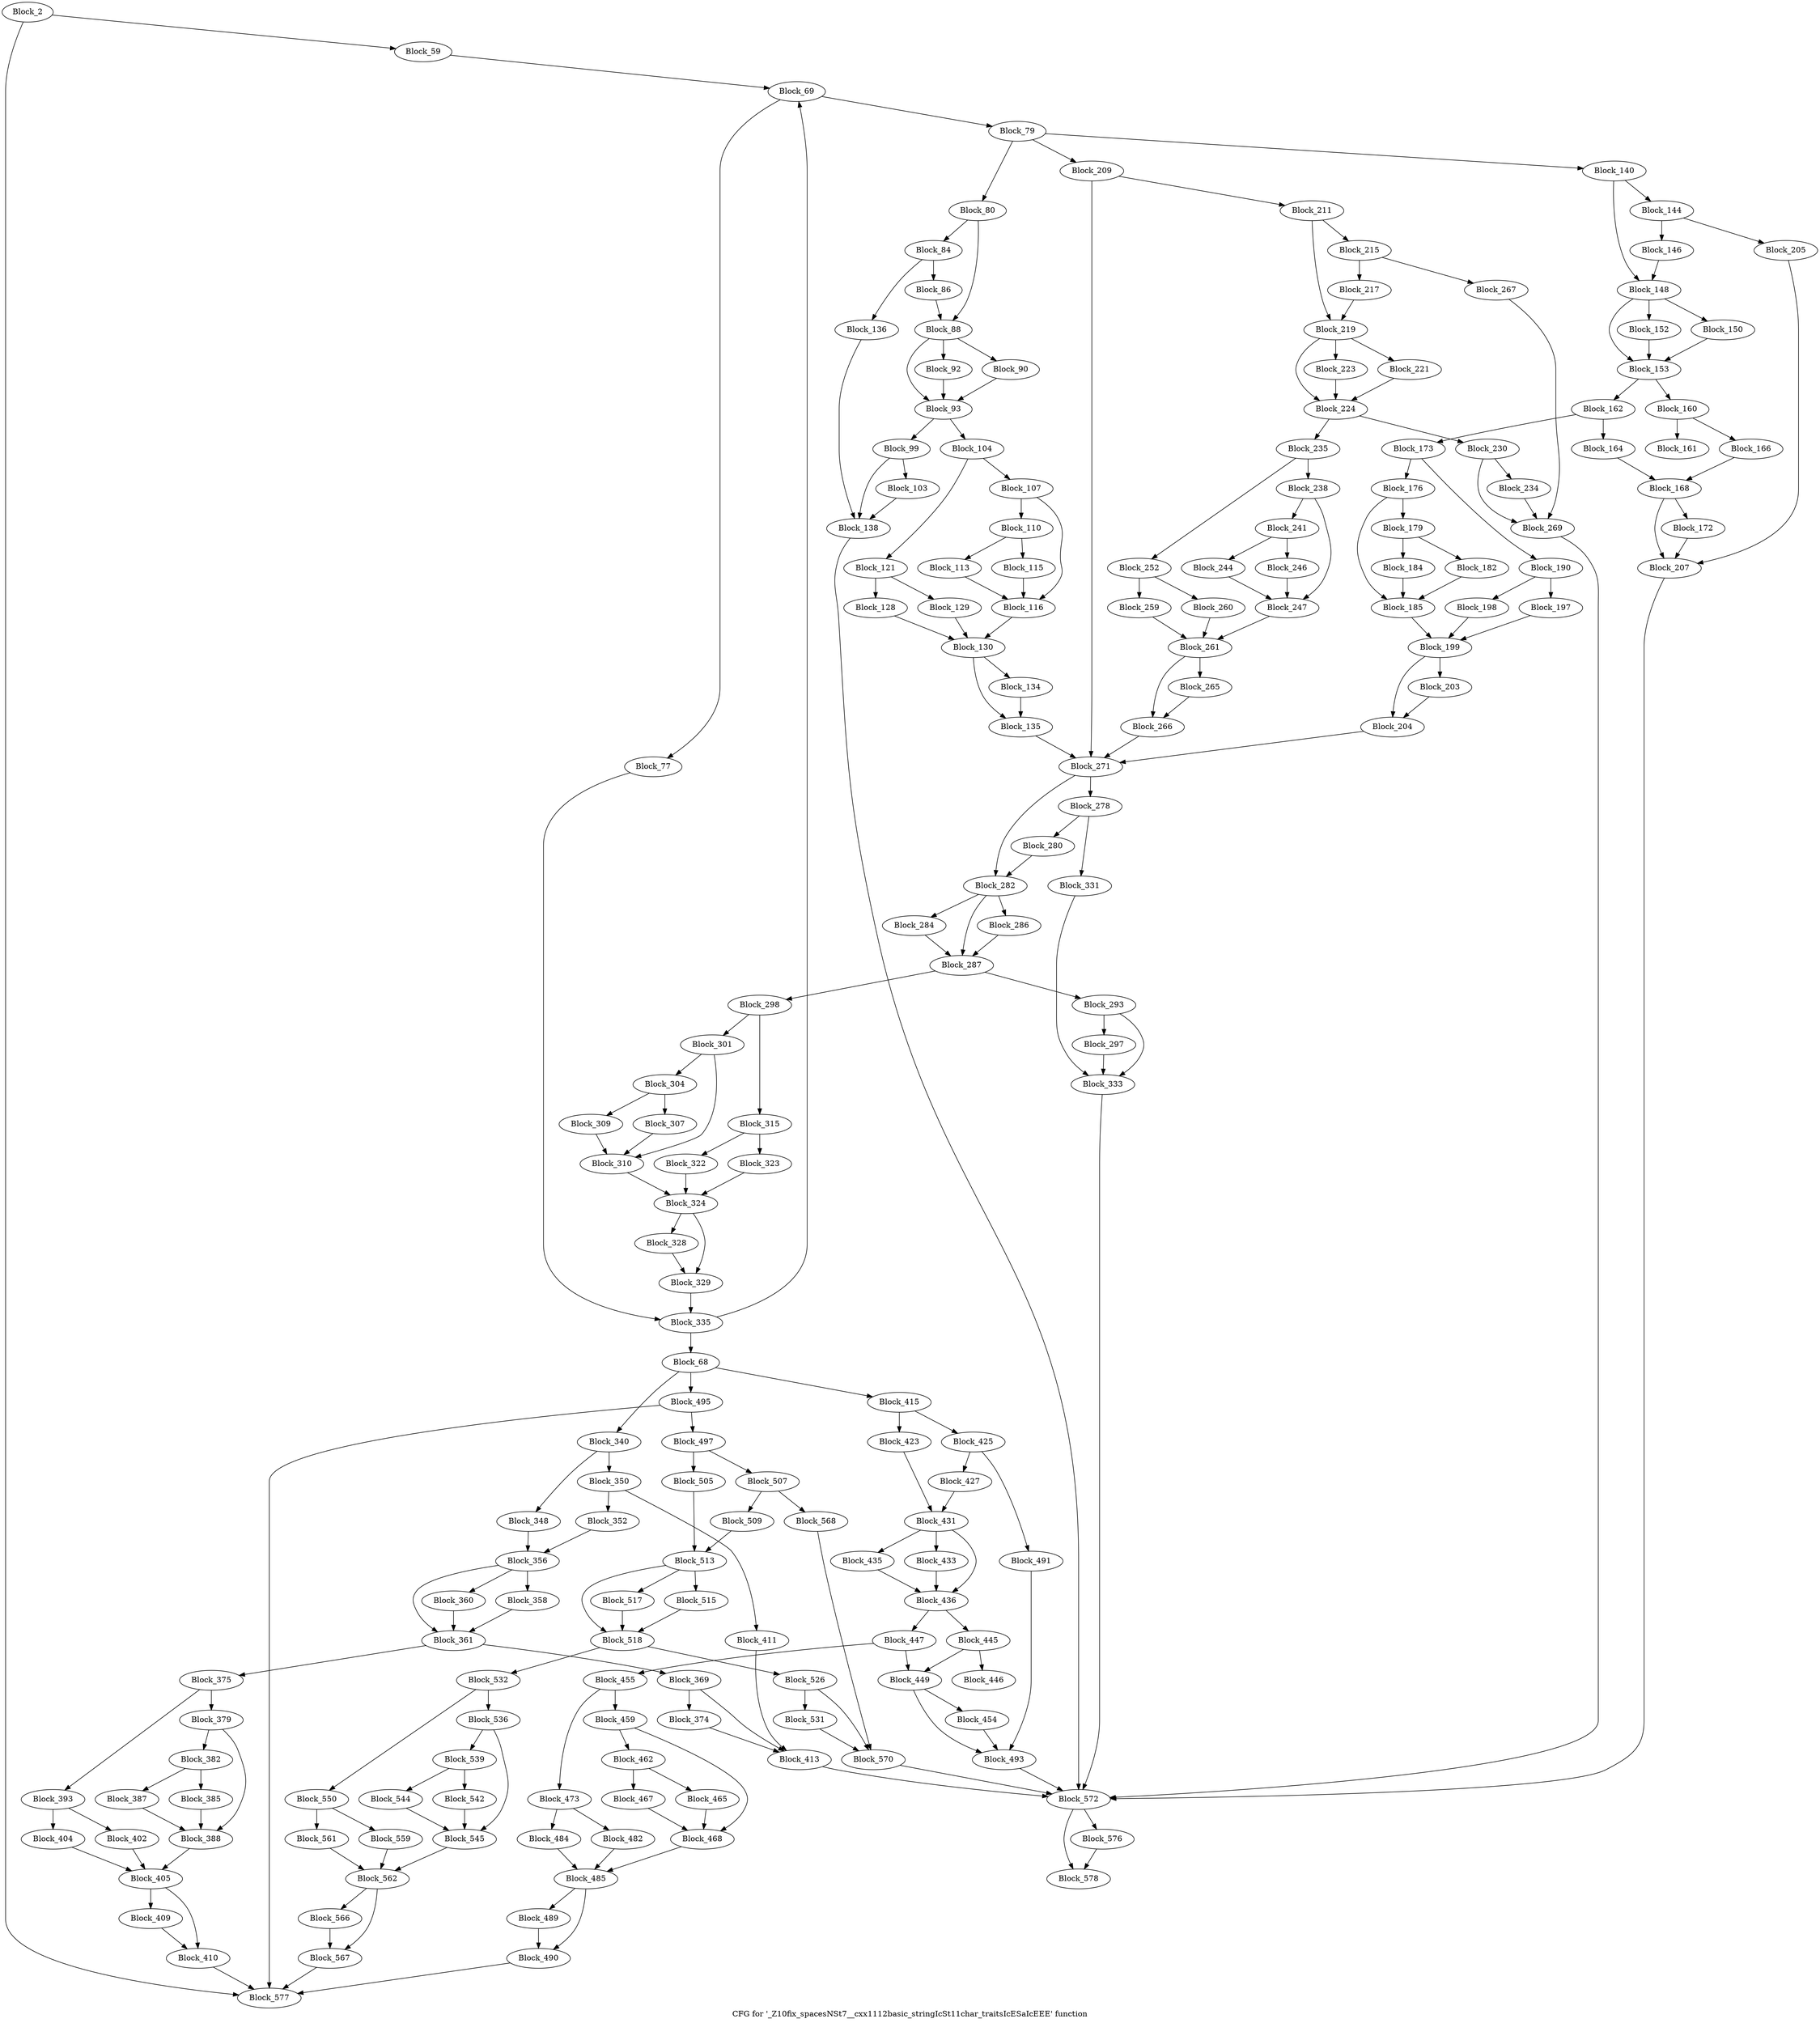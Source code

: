 digraph "CFG for '_Z10fix_spacesNSt7__cxx1112basic_stringIcSt11char_traitsIcESaIcEEE' function" {
	label="CFG for '_Z10fix_spacesNSt7__cxx1112basic_stringIcSt11char_traitsIcESaIcEEE' function";

	block_2 [label="Block_2"];
	block_2:s0 -> block_577;
	block_2:s1 -> block_59;
	block_59 [label="Block_59"];
	block_59 -> block_69;
	block_68 [label="Block_68"];
	block_68:s0 -> block_495;
	block_68:s1 -> block_340;
	block_68:s2 -> block_415;
	block_69 [label="Block_69"];
	block_69:s0 -> block_77;
	block_69:s1 -> block_79;
	block_77 [label="Block_77"];
	block_77 -> block_335;
	block_79 [label="Block_79"];
	block_79:s0 -> block_209;
	block_79:s1 -> block_80;
	block_79:s2 -> block_140;
	block_80 [label="Block_80"];
	block_80:s0 -> block_84;
	block_80:s1 -> block_88;
	block_84 [label="Block_84"];
	block_84 -> block_86;
	block_84 -> block_136;
	block_86 [label="Block_86"];
	block_86 -> block_88;
	block_88 [label="Block_88"];
	block_88:s0 -> block_92;
	block_88:s1 -> block_90;
	block_88:s2 -> block_93;
	block_90 [label="Block_90"];
	block_90 -> block_93;
	block_92 [label="Block_92"];
	block_92 -> block_93;
	block_93 [label="Block_93"];
	block_93 -> block_104;
	block_93 -> block_99;
	block_99 [label="Block_99"];
	block_99:s0 -> block_138;
	block_99:s1 -> block_103;
	block_103 [label="Block_103"];
	block_103 -> block_138;
	block_104 [label="Block_104"];
	block_104:s0 -> block_107;
	block_104:s1 -> block_121;
	block_107 [label="Block_107"];
	block_107:s0 -> block_116;
	block_107:s1 -> block_110;
	block_110 [label="Block_110"];
	block_110:s0 -> block_113;
	block_110:s1 -> block_115;
	block_113 [label="Block_113"];
	block_113 -> block_116;
	block_115 [label="Block_115"];
	block_115 -> block_116;
	block_116 [label="Block_116"];
	block_116 -> block_130;
	block_121 [label="Block_121"];
	block_121:s0 -> block_129;
	block_121:s1 -> block_128;
	block_128 [label="Block_128"];
	block_128 -> block_130;
	block_129 [label="Block_129"];
	block_129 -> block_130;
	block_130 [label="Block_130"];
	block_130:s0 -> block_135;
	block_130:s1 -> block_134;
	block_134 [label="Block_134"];
	block_134 -> block_135;
	block_135 [label="Block_135"];
	block_135 -> block_271;
	block_136 [label="Block_136"];
	block_136 -> block_138;
	block_138 [label="Block_138"];
	block_138 -> block_572;
	block_140 [label="Block_140"];
	block_140:s0 -> block_144;
	block_140:s1 -> block_148;
	block_144 [label="Block_144"];
	block_144 -> block_146;
	block_144 -> block_205;
	block_146 [label="Block_146"];
	block_146 -> block_148;
	block_148 [label="Block_148"];
	block_148:s0 -> block_152;
	block_148:s1 -> block_150;
	block_148:s2 -> block_153;
	block_150 [label="Block_150"];
	block_150 -> block_153;
	block_152 [label="Block_152"];
	block_152 -> block_153;
	block_153 [label="Block_153"];
	block_153:s0 -> block_160;
	block_153:s1 -> block_162;
	block_160 [label="Block_160"];
	block_160 -> block_161;
	block_160 -> block_166;
	block_161 [label="Block_161"];
	block_162 [label="Block_162"];
	block_162 -> block_173;
	block_162 -> block_164;
	block_164 [label="Block_164"];
	block_164 -> block_168;
	block_166 [label="Block_166"];
	block_166 -> block_168;
	block_168 [label="Block_168"];
	block_168:s0 -> block_207;
	block_168:s1 -> block_172;
	block_172 [label="Block_172"];
	block_172 -> block_207;
	block_173 [label="Block_173"];
	block_173:s0 -> block_176;
	block_173:s1 -> block_190;
	block_176 [label="Block_176"];
	block_176:s0 -> block_185;
	block_176:s1 -> block_179;
	block_179 [label="Block_179"];
	block_179:s0 -> block_182;
	block_179:s1 -> block_184;
	block_182 [label="Block_182"];
	block_182 -> block_185;
	block_184 [label="Block_184"];
	block_184 -> block_185;
	block_185 [label="Block_185"];
	block_185 -> block_199;
	block_190 [label="Block_190"];
	block_190:s0 -> block_198;
	block_190:s1 -> block_197;
	block_197 [label="Block_197"];
	block_197 -> block_199;
	block_198 [label="Block_198"];
	block_198 -> block_199;
	block_199 [label="Block_199"];
	block_199:s0 -> block_204;
	block_199:s1 -> block_203;
	block_203 [label="Block_203"];
	block_203 -> block_204;
	block_204 [label="Block_204"];
	block_204 -> block_271;
	block_205 [label="Block_205"];
	block_205 -> block_207;
	block_207 [label="Block_207"];
	block_207 -> block_572;
	block_209 [label="Block_209"];
	block_209:s0 -> block_211;
	block_209:s1 -> block_271;
	block_211 [label="Block_211"];
	block_211:s0 -> block_215;
	block_211:s1 -> block_219;
	block_215 [label="Block_215"];
	block_215 -> block_217;
	block_215 -> block_267;
	block_217 [label="Block_217"];
	block_217 -> block_219;
	block_219 [label="Block_219"];
	block_219:s0 -> block_223;
	block_219:s1 -> block_221;
	block_219:s2 -> block_224;
	block_221 [label="Block_221"];
	block_221 -> block_224;
	block_223 [label="Block_223"];
	block_223 -> block_224;
	block_224 [label="Block_224"];
	block_224 -> block_235;
	block_224 -> block_230;
	block_230 [label="Block_230"];
	block_230:s0 -> block_269;
	block_230:s1 -> block_234;
	block_234 [label="Block_234"];
	block_234 -> block_269;
	block_235 [label="Block_235"];
	block_235:s0 -> block_238;
	block_235:s1 -> block_252;
	block_238 [label="Block_238"];
	block_238:s0 -> block_247;
	block_238:s1 -> block_241;
	block_241 [label="Block_241"];
	block_241:s0 -> block_244;
	block_241:s1 -> block_246;
	block_244 [label="Block_244"];
	block_244 -> block_247;
	block_246 [label="Block_246"];
	block_246 -> block_247;
	block_247 [label="Block_247"];
	block_247 -> block_261;
	block_252 [label="Block_252"];
	block_252:s0 -> block_260;
	block_252:s1 -> block_259;
	block_259 [label="Block_259"];
	block_259 -> block_261;
	block_260 [label="Block_260"];
	block_260 -> block_261;
	block_261 [label="Block_261"];
	block_261:s0 -> block_266;
	block_261:s1 -> block_265;
	block_265 [label="Block_265"];
	block_265 -> block_266;
	block_266 [label="Block_266"];
	block_266 -> block_271;
	block_267 [label="Block_267"];
	block_267 -> block_269;
	block_269 [label="Block_269"];
	block_269 -> block_572;
	block_271 [label="Block_271"];
	block_271:s0 -> block_278;
	block_271:s1 -> block_282;
	block_278 [label="Block_278"];
	block_278 -> block_280;
	block_278 -> block_331;
	block_280 [label="Block_280"];
	block_280 -> block_282;
	block_282 [label="Block_282"];
	block_282:s0 -> block_286;
	block_282:s1 -> block_284;
	block_282:s2 -> block_287;
	block_284 [label="Block_284"];
	block_284 -> block_287;
	block_286 [label="Block_286"];
	block_286 -> block_287;
	block_287 [label="Block_287"];
	block_287 -> block_298;
	block_287 -> block_293;
	block_293 [label="Block_293"];
	block_293:s0 -> block_333;
	block_293:s1 -> block_297;
	block_297 [label="Block_297"];
	block_297 -> block_333;
	block_298 [label="Block_298"];
	block_298:s0 -> block_301;
	block_298:s1 -> block_315;
	block_301 [label="Block_301"];
	block_301:s0 -> block_310;
	block_301:s1 -> block_304;
	block_304 [label="Block_304"];
	block_304:s0 -> block_307;
	block_304:s1 -> block_309;
	block_307 [label="Block_307"];
	block_307 -> block_310;
	block_309 [label="Block_309"];
	block_309 -> block_310;
	block_310 [label="Block_310"];
	block_310 -> block_324;
	block_315 [label="Block_315"];
	block_315:s0 -> block_323;
	block_315:s1 -> block_322;
	block_322 [label="Block_322"];
	block_322 -> block_324;
	block_323 [label="Block_323"];
	block_323 -> block_324;
	block_324 [label="Block_324"];
	block_324:s0 -> block_329;
	block_324:s1 -> block_328;
	block_328 [label="Block_328"];
	block_328 -> block_329;
	block_329 [label="Block_329"];
	block_329 -> block_335;
	block_331 [label="Block_331"];
	block_331 -> block_333;
	block_333 [label="Block_333"];
	block_333 -> block_572;
	block_335 [label="Block_335"];
	block_335:s0 -> block_69;
	block_335:s1 -> block_68;
	block_340 [label="Block_340"];
	block_340:s0 -> block_350;
	block_340:s1 -> block_348;
	block_348 [label="Block_348"];
	block_348 -> block_356;
	block_350 [label="Block_350"];
	block_350 -> block_352;
	block_350 -> block_411;
	block_352 [label="Block_352"];
	block_352 -> block_356;
	block_356 [label="Block_356"];
	block_356:s0 -> block_360;
	block_356:s1 -> block_358;
	block_356:s2 -> block_361;
	block_358 [label="Block_358"];
	block_358 -> block_361;
	block_360 [label="Block_360"];
	block_360 -> block_361;
	block_361 [label="Block_361"];
	block_361 -> block_375;
	block_361 -> block_369;
	block_369 [label="Block_369"];
	block_369:s0 -> block_413;
	block_369:s1 -> block_374;
	block_374 [label="Block_374"];
	block_374 -> block_413;
	block_375 [label="Block_375"];
	block_375:s0 -> block_379;
	block_375:s1 -> block_393;
	block_379 [label="Block_379"];
	block_379:s0 -> block_388;
	block_379:s1 -> block_382;
	block_382 [label="Block_382"];
	block_382:s0 -> block_385;
	block_382:s1 -> block_387;
	block_385 [label="Block_385"];
	block_385 -> block_388;
	block_387 [label="Block_387"];
	block_387 -> block_388;
	block_388 [label="Block_388"];
	block_388 -> block_405;
	block_393 [label="Block_393"];
	block_393:s0 -> block_404;
	block_393:s1 -> block_402;
	block_402 [label="Block_402"];
	block_402 -> block_405;
	block_404 [label="Block_404"];
	block_404 -> block_405;
	block_405 [label="Block_405"];
	block_405:s0 -> block_410;
	block_405:s1 -> block_409;
	block_409 [label="Block_409"];
	block_409 -> block_410;
	block_410 [label="Block_410"];
	block_410 -> block_577;
	block_411 [label="Block_411"];
	block_411 -> block_413;
	block_413 [label="Block_413"];
	block_413 -> block_572;
	block_415 [label="Block_415"];
	block_415:s0 -> block_425;
	block_415:s1 -> block_423;
	block_423 [label="Block_423"];
	block_423 -> block_431;
	block_425 [label="Block_425"];
	block_425 -> block_427;
	block_425 -> block_491;
	block_427 [label="Block_427"];
	block_427 -> block_431;
	block_431 [label="Block_431"];
	block_431:s0 -> block_435;
	block_431:s1 -> block_433;
	block_431:s2 -> block_436;
	block_433 [label="Block_433"];
	block_433 -> block_436;
	block_435 [label="Block_435"];
	block_435 -> block_436;
	block_436 [label="Block_436"];
	block_436:s0 -> block_445;
	block_436:s1 -> block_447;
	block_445 [label="Block_445"];
	block_445 -> block_446;
	block_445 -> block_449;
	block_446 [label="Block_446"];
	block_447 [label="Block_447"];
	block_447 -> block_455;
	block_447 -> block_449;
	block_449 [label="Block_449"];
	block_449:s0 -> block_493;
	block_449:s1 -> block_454;
	block_454 [label="Block_454"];
	block_454 -> block_493;
	block_455 [label="Block_455"];
	block_455:s0 -> block_459;
	block_455:s1 -> block_473;
	block_459 [label="Block_459"];
	block_459:s0 -> block_468;
	block_459:s1 -> block_462;
	block_462 [label="Block_462"];
	block_462:s0 -> block_465;
	block_462:s1 -> block_467;
	block_465 [label="Block_465"];
	block_465 -> block_468;
	block_467 [label="Block_467"];
	block_467 -> block_468;
	block_468 [label="Block_468"];
	block_468 -> block_485;
	block_473 [label="Block_473"];
	block_473:s0 -> block_484;
	block_473:s1 -> block_482;
	block_482 [label="Block_482"];
	block_482 -> block_485;
	block_484 [label="Block_484"];
	block_484 -> block_485;
	block_485 [label="Block_485"];
	block_485:s0 -> block_490;
	block_485:s1 -> block_489;
	block_489 [label="Block_489"];
	block_489 -> block_490;
	block_490 [label="Block_490"];
	block_490 -> block_577;
	block_491 [label="Block_491"];
	block_491 -> block_493;
	block_493 [label="Block_493"];
	block_493 -> block_572;
	block_495 [label="Block_495"];
	block_495:s0 -> block_497;
	block_495:s1 -> block_577;
	block_497 [label="Block_497"];
	block_497:s0 -> block_507;
	block_497:s1 -> block_505;
	block_505 [label="Block_505"];
	block_505 -> block_513;
	block_507 [label="Block_507"];
	block_507 -> block_509;
	block_507 -> block_568;
	block_509 [label="Block_509"];
	block_509 -> block_513;
	block_513 [label="Block_513"];
	block_513:s0 -> block_517;
	block_513:s1 -> block_515;
	block_513:s2 -> block_518;
	block_515 [label="Block_515"];
	block_515 -> block_518;
	block_517 [label="Block_517"];
	block_517 -> block_518;
	block_518 [label="Block_518"];
	block_518 -> block_532;
	block_518 -> block_526;
	block_526 [label="Block_526"];
	block_526:s0 -> block_570;
	block_526:s1 -> block_531;
	block_531 [label="Block_531"];
	block_531 -> block_570;
	block_532 [label="Block_532"];
	block_532:s0 -> block_536;
	block_532:s1 -> block_550;
	block_536 [label="Block_536"];
	block_536:s0 -> block_545;
	block_536:s1 -> block_539;
	block_539 [label="Block_539"];
	block_539:s0 -> block_542;
	block_539:s1 -> block_544;
	block_542 [label="Block_542"];
	block_542 -> block_545;
	block_544 [label="Block_544"];
	block_544 -> block_545;
	block_545 [label="Block_545"];
	block_545 -> block_562;
	block_550 [label="Block_550"];
	block_550:s0 -> block_561;
	block_550:s1 -> block_559;
	block_559 [label="Block_559"];
	block_559 -> block_562;
	block_561 [label="Block_561"];
	block_561 -> block_562;
	block_562 [label="Block_562"];
	block_562:s0 -> block_567;
	block_562:s1 -> block_566;
	block_566 [label="Block_566"];
	block_566 -> block_567;
	block_567 [label="Block_567"];
	block_567 -> block_577;
	block_568 [label="Block_568"];
	block_568 -> block_570;
	block_570 [label="Block_570"];
	block_570 -> block_572;
	block_572 [label="Block_572"];
	block_572:s0 -> block_578;
	block_572:s1 -> block_576;
	block_576 [label="Block_576"];
	block_576 -> block_578;
	block_577 [label="Block_577"];
	block_578 [label="Block_578"];
}
